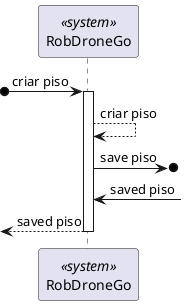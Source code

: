 @startuml



participant RobDroneGo <<system>>



?o-> RobDroneGo : criar piso
activate RobDroneGo
RobDroneGo --> RobDroneGo :criar piso

RobDroneGo ->o] : save piso
]-> RobDroneGo : saved piso

?<-- RobDroneGo  : saved piso
deactivate RobDroneGo


@enduml
